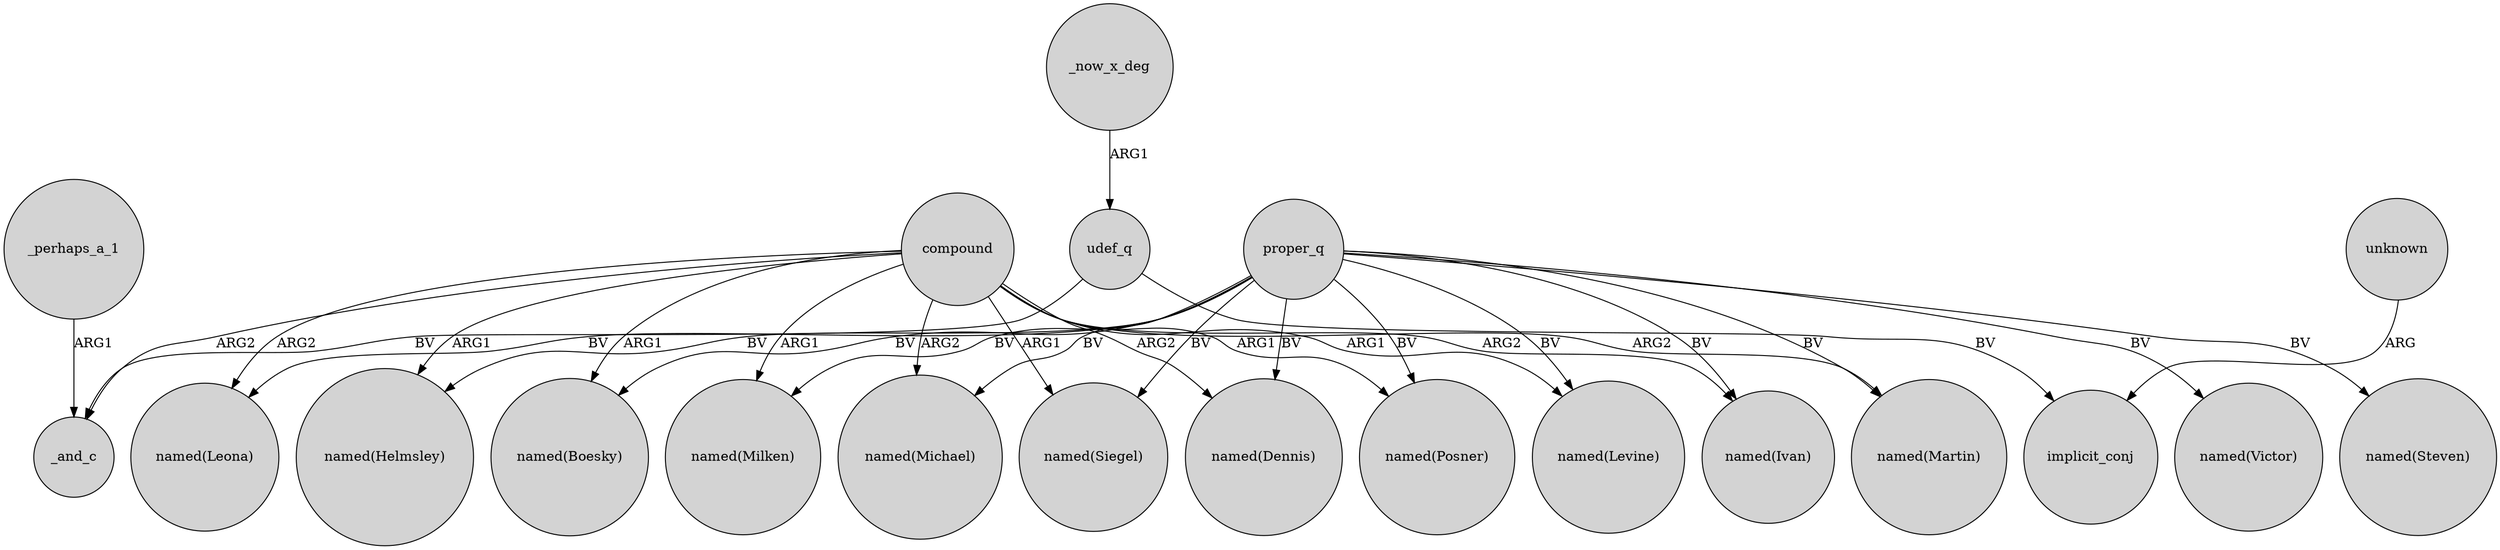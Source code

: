 digraph {
	node [shape=circle style=filled]
	_perhaps_a_1 -> _and_c [label=ARG1]
	proper_q -> "named(Posner)" [label=BV]
	compound -> "named(Milken)" [label=ARG1]
	_now_x_deg -> udef_q [label=ARG1]
	compound -> "named(Leona)" [label=ARG2]
	proper_q -> "named(Boesky)" [label=BV]
	unknown -> implicit_conj [label=ARG]
	proper_q -> "named(Levine)" [label=BV]
	proper_q -> "named(Siegel)" [label=BV]
	compound -> "named(Levine)" [label=ARG1]
	compound -> "named(Siegel)" [label=ARG1]
	compound -> "named(Dennis)" [label=ARG2]
	udef_q -> implicit_conj [label=BV]
	compound -> "named(Martin)" [label=ARG2]
	proper_q -> "named(Michael)" [label=BV]
	proper_q -> "named(Leona)" [label=BV]
	proper_q -> "named(Ivan)" [label=BV]
	compound -> "named(Ivan)" [label=ARG2]
	compound -> "named(Posner)" [label=ARG1]
	compound -> _and_c [label=ARG2]
	compound -> "named(Boesky)" [label=ARG1]
	proper_q -> "named(Milken)" [label=BV]
	proper_q -> "named(Victor)" [label=BV]
	proper_q -> "named(Martin)" [label=BV]
	proper_q -> "named(Helmsley)" [label=BV]
	compound -> "named(Helmsley)" [label=ARG1]
	udef_q -> _and_c [label=BV]
	proper_q -> "named(Dennis)" [label=BV]
	compound -> "named(Michael)" [label=ARG2]
	proper_q -> "named(Steven)" [label=BV]
}
